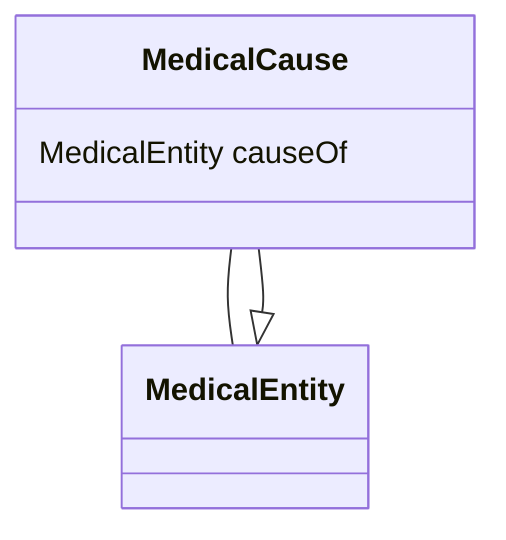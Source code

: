 classDiagram
  MedicalCause -- MedicalEntity


MedicalEntity <|-- MedicalCause
class MedicalCause {

  MedicalEntity causeOf

}